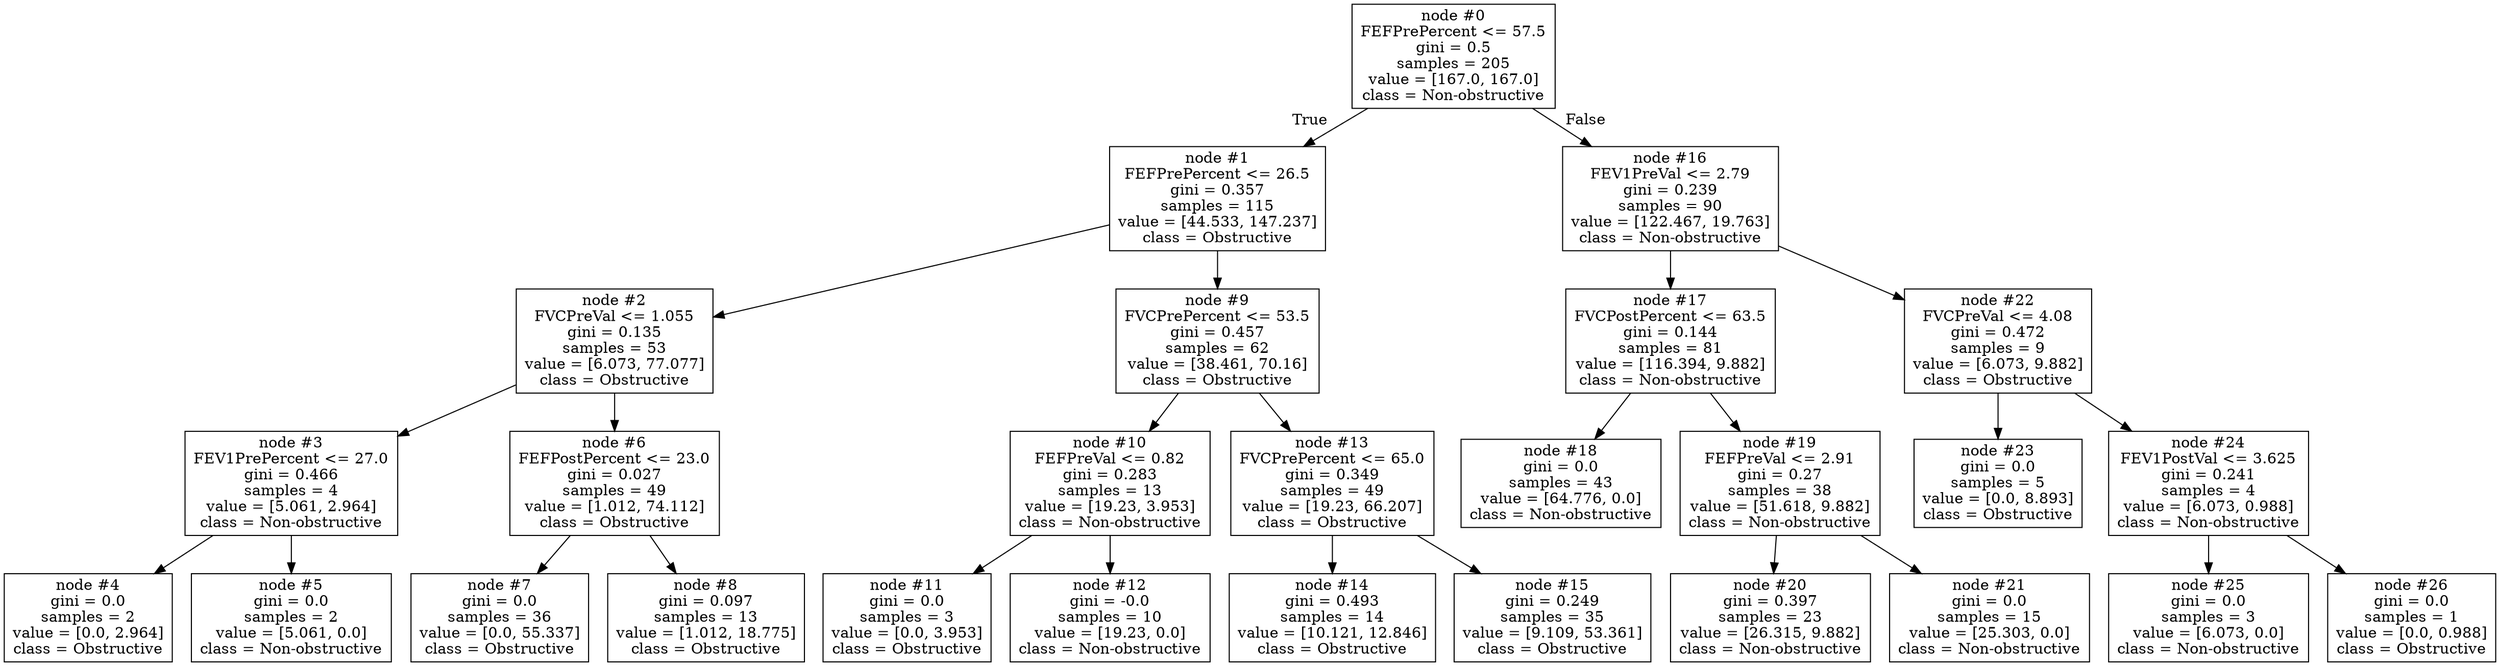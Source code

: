 digraph Tree {
node [shape=box] ;
0 [label="node #0\nFEFPrePercent <= 57.5\ngini = 0.5\nsamples = 205\nvalue = [167.0, 167.0]\nclass = Non-obstructive"] ;
1 [label="node #1\nFEFPrePercent <= 26.5\ngini = 0.357\nsamples = 115\nvalue = [44.533, 147.237]\nclass = Obstructive"] ;
0 -> 1 [labeldistance=2.5, labelangle=45, headlabel="True"] ;
2 [label="node #2\nFVCPreVal <= 1.055\ngini = 0.135\nsamples = 53\nvalue = [6.073, 77.077]\nclass = Obstructive"] ;
1 -> 2 ;
3 [label="node #3\nFEV1PrePercent <= 27.0\ngini = 0.466\nsamples = 4\nvalue = [5.061, 2.964]\nclass = Non-obstructive"] ;
2 -> 3 ;
4 [label="node #4\ngini = 0.0\nsamples = 2\nvalue = [0.0, 2.964]\nclass = Obstructive"] ;
3 -> 4 ;
5 [label="node #5\ngini = 0.0\nsamples = 2\nvalue = [5.061, 0.0]\nclass = Non-obstructive"] ;
3 -> 5 ;
6 [label="node #6\nFEFPostPercent <= 23.0\ngini = 0.027\nsamples = 49\nvalue = [1.012, 74.112]\nclass = Obstructive"] ;
2 -> 6 ;
7 [label="node #7\ngini = 0.0\nsamples = 36\nvalue = [0.0, 55.337]\nclass = Obstructive"] ;
6 -> 7 ;
8 [label="node #8\ngini = 0.097\nsamples = 13\nvalue = [1.012, 18.775]\nclass = Obstructive"] ;
6 -> 8 ;
9 [label="node #9\nFVCPrePercent <= 53.5\ngini = 0.457\nsamples = 62\nvalue = [38.461, 70.16]\nclass = Obstructive"] ;
1 -> 9 ;
10 [label="node #10\nFEFPreVal <= 0.82\ngini = 0.283\nsamples = 13\nvalue = [19.23, 3.953]\nclass = Non-obstructive"] ;
9 -> 10 ;
11 [label="node #11\ngini = 0.0\nsamples = 3\nvalue = [0.0, 3.953]\nclass = Obstructive"] ;
10 -> 11 ;
12 [label="node #12\ngini = -0.0\nsamples = 10\nvalue = [19.23, 0.0]\nclass = Non-obstructive"] ;
10 -> 12 ;
13 [label="node #13\nFVCPrePercent <= 65.0\ngini = 0.349\nsamples = 49\nvalue = [19.23, 66.207]\nclass = Obstructive"] ;
9 -> 13 ;
14 [label="node #14\ngini = 0.493\nsamples = 14\nvalue = [10.121, 12.846]\nclass = Obstructive"] ;
13 -> 14 ;
15 [label="node #15\ngini = 0.249\nsamples = 35\nvalue = [9.109, 53.361]\nclass = Obstructive"] ;
13 -> 15 ;
16 [label="node #16\nFEV1PreVal <= 2.79\ngini = 0.239\nsamples = 90\nvalue = [122.467, 19.763]\nclass = Non-obstructive"] ;
0 -> 16 [labeldistance=2.5, labelangle=-45, headlabel="False"] ;
17 [label="node #17\nFVCPostPercent <= 63.5\ngini = 0.144\nsamples = 81\nvalue = [116.394, 9.882]\nclass = Non-obstructive"] ;
16 -> 17 ;
18 [label="node #18\ngini = 0.0\nsamples = 43\nvalue = [64.776, 0.0]\nclass = Non-obstructive"] ;
17 -> 18 ;
19 [label="node #19\nFEFPreVal <= 2.91\ngini = 0.27\nsamples = 38\nvalue = [51.618, 9.882]\nclass = Non-obstructive"] ;
17 -> 19 ;
20 [label="node #20\ngini = 0.397\nsamples = 23\nvalue = [26.315, 9.882]\nclass = Non-obstructive"] ;
19 -> 20 ;
21 [label="node #21\ngini = 0.0\nsamples = 15\nvalue = [25.303, 0.0]\nclass = Non-obstructive"] ;
19 -> 21 ;
22 [label="node #22\nFVCPreVal <= 4.08\ngini = 0.472\nsamples = 9\nvalue = [6.073, 9.882]\nclass = Obstructive"] ;
16 -> 22 ;
23 [label="node #23\ngini = 0.0\nsamples = 5\nvalue = [0.0, 8.893]\nclass = Obstructive"] ;
22 -> 23 ;
24 [label="node #24\nFEV1PostVal <= 3.625\ngini = 0.241\nsamples = 4\nvalue = [6.073, 0.988]\nclass = Non-obstructive"] ;
22 -> 24 ;
25 [label="node #25\ngini = 0.0\nsamples = 3\nvalue = [6.073, 0.0]\nclass = Non-obstructive"] ;
24 -> 25 ;
26 [label="node #26\ngini = 0.0\nsamples = 1\nvalue = [0.0, 0.988]\nclass = Obstructive"] ;
24 -> 26 ;
}